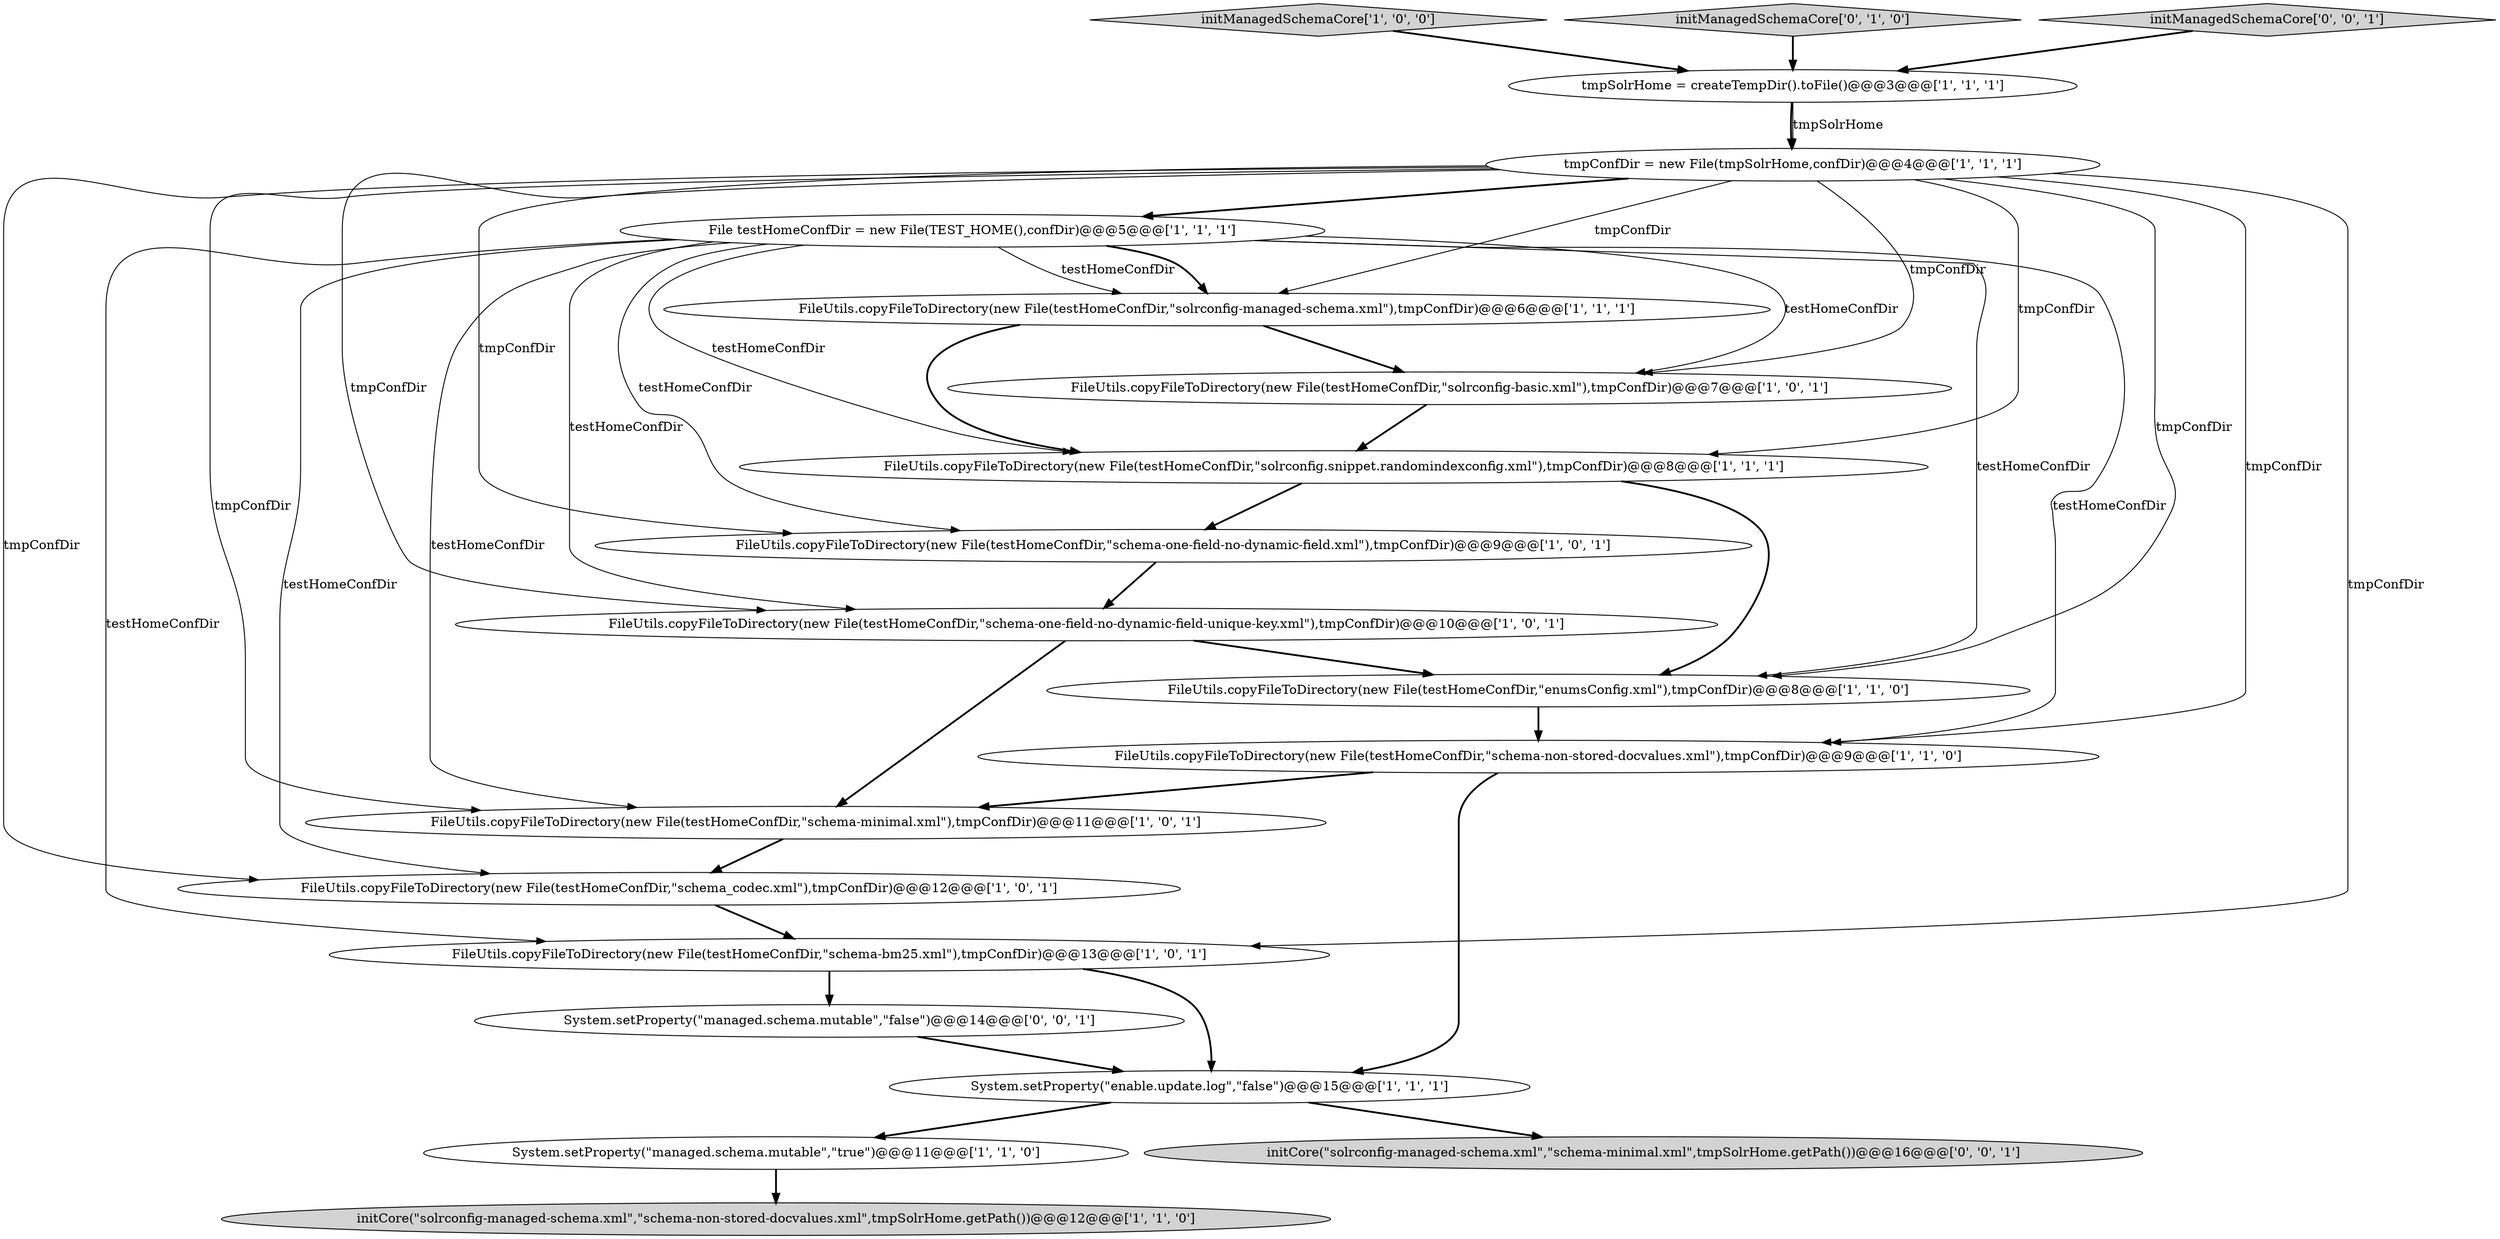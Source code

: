 digraph {
8 [style = filled, label = "FileUtils.copyFileToDirectory(new File(testHomeConfDir,\"solrconfig.snippet.randomindexconfig.xml\"),tmpConfDir)@@@8@@@['1', '1', '1']", fillcolor = white, shape = ellipse image = "AAA0AAABBB1BBB"];
5 [style = filled, label = "initManagedSchemaCore['1', '0', '0']", fillcolor = lightgray, shape = diamond image = "AAA0AAABBB1BBB"];
4 [style = filled, label = "FileUtils.copyFileToDirectory(new File(testHomeConfDir,\"enumsConfig.xml\"),tmpConfDir)@@@8@@@['1', '1', '0']", fillcolor = white, shape = ellipse image = "AAA0AAABBB1BBB"];
9 [style = filled, label = "FileUtils.copyFileToDirectory(new File(testHomeConfDir,\"schema-minimal.xml\"),tmpConfDir)@@@11@@@['1', '0', '1']", fillcolor = white, shape = ellipse image = "AAA0AAABBB1BBB"];
15 [style = filled, label = "FileUtils.copyFileToDirectory(new File(testHomeConfDir,\"schema-one-field-no-dynamic-field-unique-key.xml\"),tmpConfDir)@@@10@@@['1', '0', '1']", fillcolor = white, shape = ellipse image = "AAA0AAABBB1BBB"];
11 [style = filled, label = "FileUtils.copyFileToDirectory(new File(testHomeConfDir,\"schema_codec.xml\"),tmpConfDir)@@@12@@@['1', '0', '1']", fillcolor = white, shape = ellipse image = "AAA0AAABBB1BBB"];
3 [style = filled, label = "initCore(\"solrconfig-managed-schema.xml\",\"schema-non-stored-docvalues.xml\",tmpSolrHome.getPath())@@@12@@@['1', '1', '0']", fillcolor = lightgray, shape = ellipse image = "AAA0AAABBB1BBB"];
0 [style = filled, label = "File testHomeConfDir = new File(TEST_HOME(),confDir)@@@5@@@['1', '1', '1']", fillcolor = white, shape = ellipse image = "AAA0AAABBB1BBB"];
7 [style = filled, label = "System.setProperty(\"enable.update.log\",\"false\")@@@15@@@['1', '1', '1']", fillcolor = white, shape = ellipse image = "AAA0AAABBB1BBB"];
10 [style = filled, label = "FileUtils.copyFileToDirectory(new File(testHomeConfDir,\"schema-one-field-no-dynamic-field.xml\"),tmpConfDir)@@@9@@@['1', '0', '1']", fillcolor = white, shape = ellipse image = "AAA0AAABBB1BBB"];
14 [style = filled, label = "System.setProperty(\"managed.schema.mutable\",\"true\")@@@11@@@['1', '1', '0']", fillcolor = white, shape = ellipse image = "AAA0AAABBB1BBB"];
20 [style = filled, label = "System.setProperty(\"managed.schema.mutable\",\"false\")@@@14@@@['0', '0', '1']", fillcolor = white, shape = ellipse image = "AAA0AAABBB3BBB"];
19 [style = filled, label = "initCore(\"solrconfig-managed-schema.xml\",\"schema-minimal.xml\",tmpSolrHome.getPath())@@@16@@@['0', '0', '1']", fillcolor = lightgray, shape = ellipse image = "AAA0AAABBB3BBB"];
1 [style = filled, label = "FileUtils.copyFileToDirectory(new File(testHomeConfDir,\"solrconfig-managed-schema.xml\"),tmpConfDir)@@@6@@@['1', '1', '1']", fillcolor = white, shape = ellipse image = "AAA0AAABBB1BBB"];
16 [style = filled, label = "tmpSolrHome = createTempDir().toFile()@@@3@@@['1', '1', '1']", fillcolor = white, shape = ellipse image = "AAA0AAABBB1BBB"];
17 [style = filled, label = "initManagedSchemaCore['0', '1', '0']", fillcolor = lightgray, shape = diamond image = "AAA0AAABBB2BBB"];
18 [style = filled, label = "initManagedSchemaCore['0', '0', '1']", fillcolor = lightgray, shape = diamond image = "AAA0AAABBB3BBB"];
6 [style = filled, label = "tmpConfDir = new File(tmpSolrHome,confDir)@@@4@@@['1', '1', '1']", fillcolor = white, shape = ellipse image = "AAA0AAABBB1BBB"];
13 [style = filled, label = "FileUtils.copyFileToDirectory(new File(testHomeConfDir,\"solrconfig-basic.xml\"),tmpConfDir)@@@7@@@['1', '0', '1']", fillcolor = white, shape = ellipse image = "AAA0AAABBB1BBB"];
2 [style = filled, label = "FileUtils.copyFileToDirectory(new File(testHomeConfDir,\"schema-non-stored-docvalues.xml\"),tmpConfDir)@@@9@@@['1', '1', '0']", fillcolor = white, shape = ellipse image = "AAA0AAABBB1BBB"];
12 [style = filled, label = "FileUtils.copyFileToDirectory(new File(testHomeConfDir,\"schema-bm25.xml\"),tmpConfDir)@@@13@@@['1', '0', '1']", fillcolor = white, shape = ellipse image = "AAA0AAABBB1BBB"];
12->7 [style = bold, label=""];
6->1 [style = solid, label="tmpConfDir"];
9->11 [style = bold, label=""];
11->12 [style = bold, label=""];
14->3 [style = bold, label=""];
15->9 [style = bold, label=""];
20->7 [style = bold, label=""];
8->4 [style = bold, label=""];
6->13 [style = solid, label="tmpConfDir"];
2->7 [style = bold, label=""];
0->9 [style = solid, label="testHomeConfDir"];
0->13 [style = solid, label="testHomeConfDir"];
6->0 [style = bold, label=""];
15->4 [style = bold, label=""];
1->8 [style = bold, label=""];
0->12 [style = solid, label="testHomeConfDir"];
0->1 [style = solid, label="testHomeConfDir"];
6->8 [style = solid, label="tmpConfDir"];
0->11 [style = solid, label="testHomeConfDir"];
0->1 [style = bold, label=""];
4->2 [style = bold, label=""];
6->10 [style = solid, label="tmpConfDir"];
7->14 [style = bold, label=""];
6->2 [style = solid, label="tmpConfDir"];
0->4 [style = solid, label="testHomeConfDir"];
2->9 [style = bold, label=""];
18->16 [style = bold, label=""];
16->6 [style = bold, label=""];
12->20 [style = bold, label=""];
6->12 [style = solid, label="tmpConfDir"];
6->9 [style = solid, label="tmpConfDir"];
16->6 [style = solid, label="tmpSolrHome"];
0->10 [style = solid, label="testHomeConfDir"];
0->8 [style = solid, label="testHomeConfDir"];
6->11 [style = solid, label="tmpConfDir"];
10->15 [style = bold, label=""];
0->2 [style = solid, label="testHomeConfDir"];
13->8 [style = bold, label=""];
7->19 [style = bold, label=""];
6->15 [style = solid, label="tmpConfDir"];
17->16 [style = bold, label=""];
5->16 [style = bold, label=""];
8->10 [style = bold, label=""];
0->15 [style = solid, label="testHomeConfDir"];
6->4 [style = solid, label="tmpConfDir"];
1->13 [style = bold, label=""];
}
